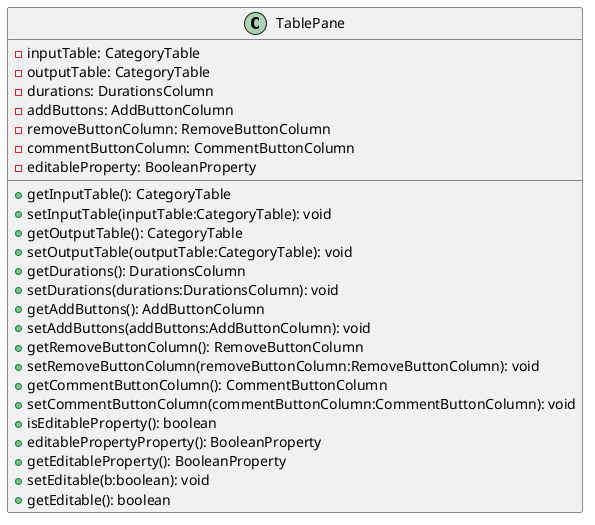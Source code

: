 @startuml

    class TablePane {
        -inputTable: CategoryTable
        -outputTable: CategoryTable
        -durations: DurationsColumn
        -addButtons: AddButtonColumn
        -removeButtonColumn: RemoveButtonColumn
        -commentButtonColumn: CommentButtonColumn
        -editableProperty: BooleanProperty
        +getInputTable(): CategoryTable
        +setInputTable(inputTable:CategoryTable): void
        +getOutputTable(): CategoryTable
        +setOutputTable(outputTable:CategoryTable): void
        +getDurations(): DurationsColumn
        +setDurations(durations:DurationsColumn): void
        +getAddButtons(): AddButtonColumn
        +setAddButtons(addButtons:AddButtonColumn): void
        +getRemoveButtonColumn(): RemoveButtonColumn
        +setRemoveButtonColumn(removeButtonColumn:RemoveButtonColumn): void
        +getCommentButtonColumn(): CommentButtonColumn
        +setCommentButtonColumn(commentButtonColumn:CommentButtonColumn): void
        +isEditableProperty(): boolean
        +editablePropertyProperty(): BooleanProperty
        +getEditableProperty(): BooleanProperty
        +setEditable(b:boolean): void
        +getEditable(): boolean
    }

@enduml
